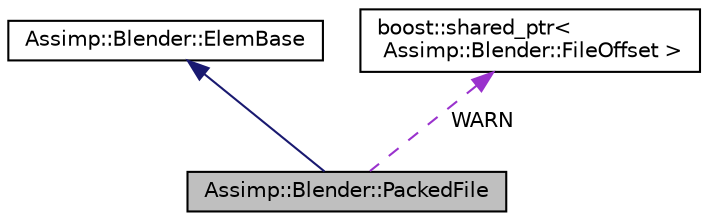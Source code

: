 digraph "Assimp::Blender::PackedFile"
{
  edge [fontname="Helvetica",fontsize="10",labelfontname="Helvetica",labelfontsize="10"];
  node [fontname="Helvetica",fontsize="10",shape=record];
  Node1 [label="Assimp::Blender::PackedFile",height=0.2,width=0.4,color="black", fillcolor="grey75", style="filled", fontcolor="black"];
  Node2 -> Node1 [dir="back",color="midnightblue",fontsize="10",style="solid"];
  Node2 [label="Assimp::Blender::ElemBase",height=0.2,width=0.4,color="black", fillcolor="white", style="filled",URL="$struct_assimp_1_1_blender_1_1_elem_base.html"];
  Node3 -> Node1 [dir="back",color="darkorchid3",fontsize="10",style="dashed",label=" WARN" ];
  Node3 [label="boost::shared_ptr\<\l Assimp::Blender::FileOffset \>",height=0.2,width=0.4,color="black", fillcolor="white", style="filled",URL="$classboost_1_1shared__ptr.html"];
}
